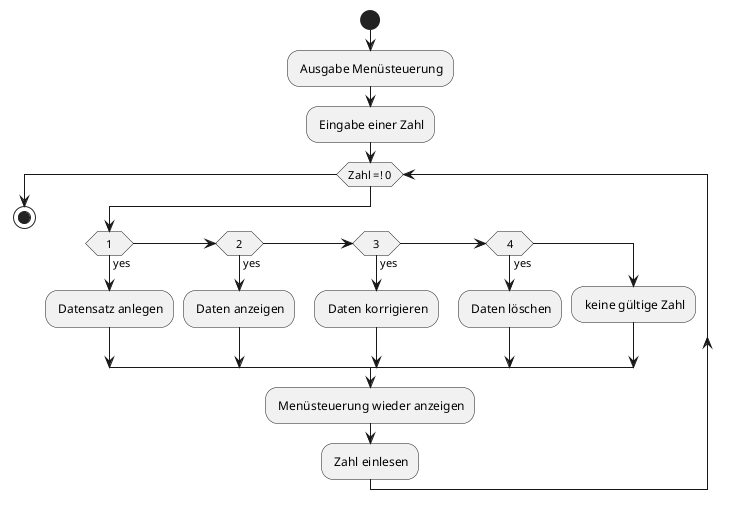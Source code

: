 @startuml
start
: Ausgabe Menüsteuerung;
: Eingabe einer Zahl; 
while (Zahl =! 0)
    if (1) then (yes)
        : Datensatz anlegen;
    elseif (2) then (yes)
        : Daten anzeigen;
    elseif (3) then (yes)
        : Daten korrigieren;
    elseif (4) then (yes)
        : Daten löschen;
    else
        : keine gültige Zahl;
    endif 
    : Menüsteuerung wieder anzeigen;
    : Zahl einlesen;
endwhile 
stop


@enduml